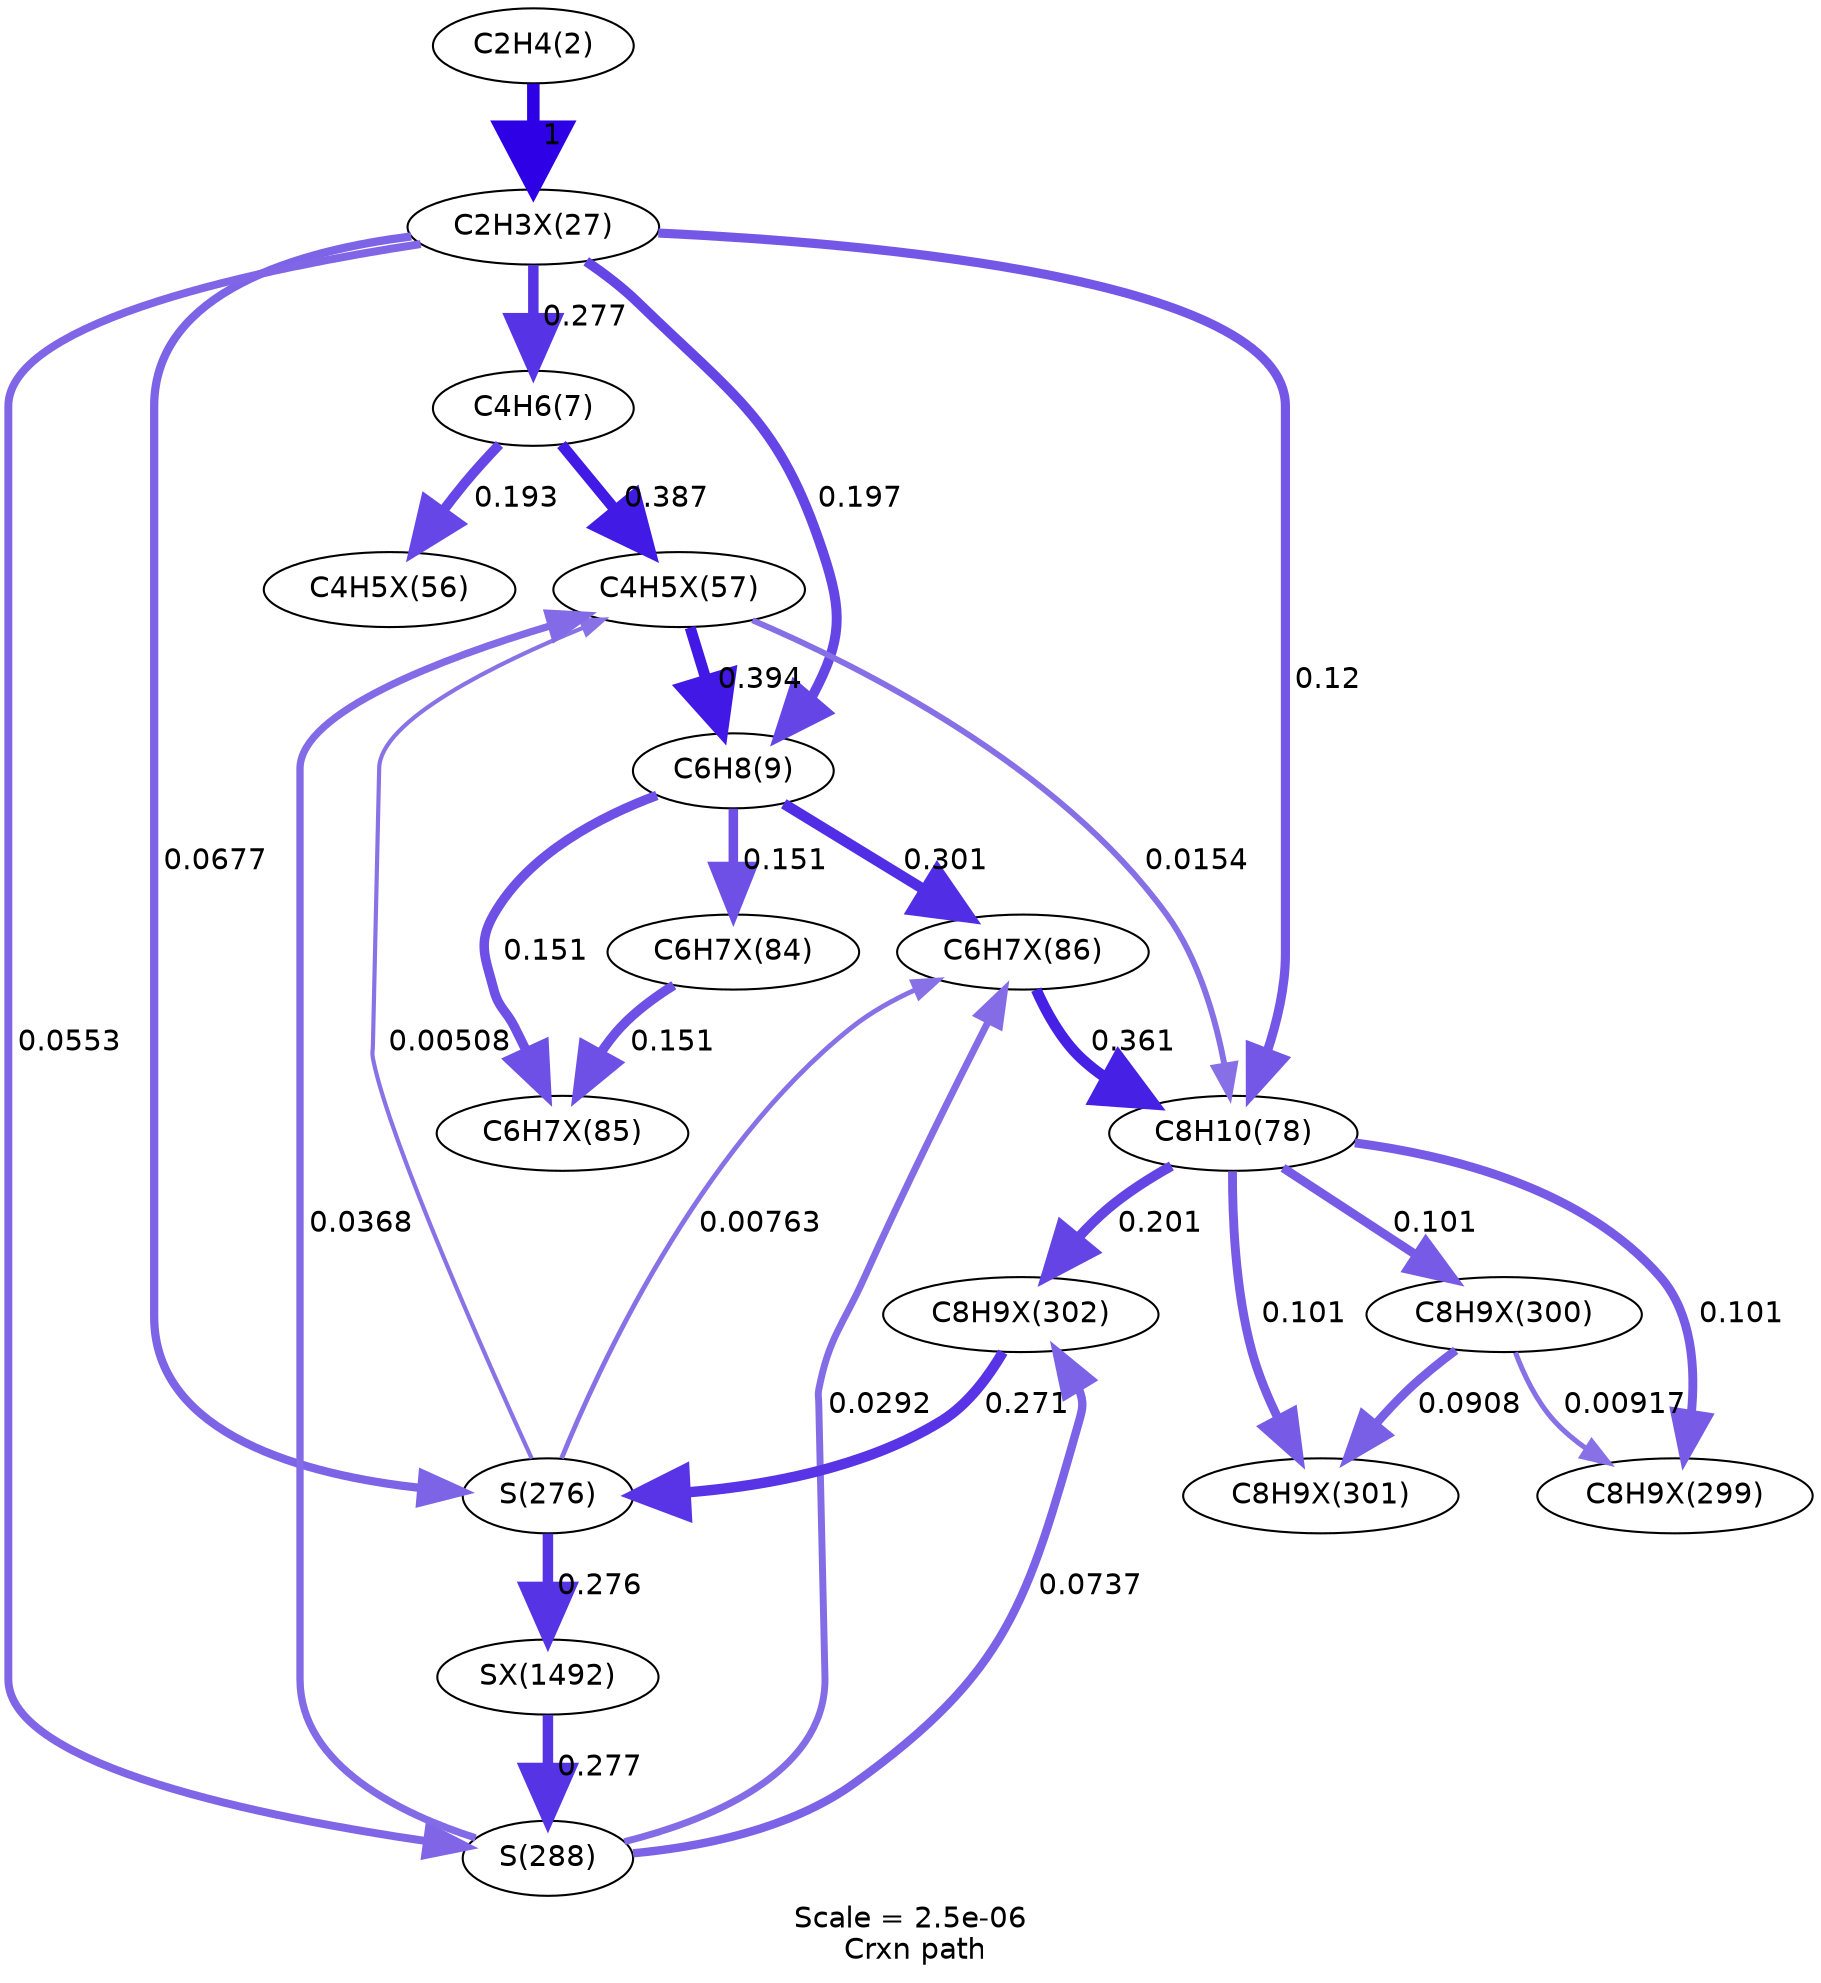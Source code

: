 digraph reaction_paths {
center=1;
s5 -> s54[fontname="Helvetica", style="setlinewidth(6)", arrowsize=3, color="0.7, 1.5, 0.9"
, label=" 1"];
s54 -> s8[fontname="Helvetica", style="setlinewidth(5.03)", arrowsize=2.51, color="0.7, 0.777, 0.9"
, label=" 0.277"];
s54 -> s9[fontname="Helvetica", style="setlinewidth(4.77)", arrowsize=2.39, color="0.7, 0.697, 0.9"
, label=" 0.197"];
s54 -> s11[fontname="Helvetica", style="setlinewidth(4.4)", arrowsize=2.2, color="0.7, 0.62, 0.9"
, label=" 0.12"];
s54 -> s28[fontname="Helvetica", style="setlinewidth(3.97)", arrowsize=1.98, color="0.7, 0.568, 0.9"
, label=" 0.0677"];
s54 -> s30[fontname="Helvetica", style="setlinewidth(3.82)", arrowsize=1.91, color="0.7, 0.555, 0.9"
, label=" 0.0553"];
s8 -> s70[fontname="Helvetica", style="setlinewidth(5.28)", arrowsize=2.64, color="0.7, 0.887, 0.9"
, label=" 0.387"];
s8 -> s69[fontname="Helvetica", style="setlinewidth(4.76)", arrowsize=2.38, color="0.7, 0.693, 0.9"
, label=" 0.193"];
s70 -> s9[fontname="Helvetica", style="setlinewidth(5.3)", arrowsize=2.65, color="0.7, 0.894, 0.9"
, label=" 0.394"];
s70 -> s11[fontname="Helvetica", style="setlinewidth(2.85)", arrowsize=1.43, color="0.7, 0.515, 0.9"
, label=" 0.0154"];
s28 -> s70[fontname="Helvetica", style="setlinewidth(2.01)", arrowsize=1.01, color="0.7, 0.505, 0.9"
, label=" 0.00508"];
s30 -> s70[fontname="Helvetica", style="setlinewidth(3.51)", arrowsize=1.75, color="0.7, 0.537, 0.9"
, label=" 0.0368"];
s9 -> s78[fontname="Helvetica", style="setlinewidth(5.09)", arrowsize=2.55, color="0.7, 0.801, 0.9"
, label=" 0.301"];
s9 -> s77[fontname="Helvetica", style="setlinewidth(4.57)", arrowsize=2.29, color="0.7, 0.651, 0.9"
, label=" 0.151"];
s9 -> s76[fontname="Helvetica", style="setlinewidth(4.57)", arrowsize=2.29, color="0.7, 0.651, 0.9"
, label=" 0.151"];
s78 -> s11[fontname="Helvetica", style="setlinewidth(5.23)", arrowsize=2.62, color="0.7, 0.861, 0.9"
, label=" 0.361"];
s28 -> s78[fontname="Helvetica", style="setlinewidth(2.32)", arrowsize=1.16, color="0.7, 0.508, 0.9"
, label=" 0.00763"];
s30 -> s78[fontname="Helvetica", style="setlinewidth(3.33)", arrowsize=1.67, color="0.7, 0.529, 0.9"
, label=" 0.0292"];
s11 -> s99[fontname="Helvetica", style="setlinewidth(4.79)", arrowsize=2.39, color="0.7, 0.701, 0.9"
, label=" 0.201"];
s11 -> s98[fontname="Helvetica", style="setlinewidth(4.27)", arrowsize=2.13, color="0.7, 0.601, 0.9"
, label=" 0.101"];
s11 -> s97[fontname="Helvetica", style="setlinewidth(4.27)", arrowsize=2.13, color="0.7, 0.601, 0.9"
, label=" 0.101"];
s11 -> s96[fontname="Helvetica", style="setlinewidth(4.27)", arrowsize=2.13, color="0.7, 0.601, 0.9"
, label=" 0.101"];
s76 -> s77[fontname="Helvetica", style="setlinewidth(4.57)", arrowsize=2.29, color="0.7, 0.651, 0.9"
, label=" 0.151"];
s99 -> s28[fontname="Helvetica", style="setlinewidth(5.01)", arrowsize=2.51, color="0.7, 0.771, 0.9"
, label=" 0.271"];
s30 -> s99[fontname="Helvetica", style="setlinewidth(4.03)", arrowsize=2.02, color="0.7, 0.574, 0.9"
, label=" 0.0737"];
s28 -> s138[fontname="Helvetica", style="setlinewidth(5.03)", arrowsize=2.51, color="0.7, 0.776, 0.9"
, label=" 0.276"];
s97 -> s98[fontname="Helvetica", style="setlinewidth(4.19)", arrowsize=2.09, color="0.7, 0.591, 0.9"
, label=" 0.0908"];
s97 -> s96[fontname="Helvetica", style="setlinewidth(2.46)", arrowsize=1.23, color="0.7, 0.509, 0.9"
, label=" 0.00917"];
s138 -> s30[fontname="Helvetica", style="setlinewidth(5.03)", arrowsize=2.52, color="0.7, 0.777, 0.9"
, label=" 0.277"];
s5 [ fontname="Helvetica", label="C2H4(2)"];
s8 [ fontname="Helvetica", label="C4H6(7)"];
s9 [ fontname="Helvetica", label="C6H8(9)"];
s11 [ fontname="Helvetica", label="C8H10(78)"];
s28 [ fontname="Helvetica", label="S(276)"];
s30 [ fontname="Helvetica", label="S(288)"];
s54 [ fontname="Helvetica", label="C2H3X(27)"];
s69 [ fontname="Helvetica", label="C4H5X(56)"];
s70 [ fontname="Helvetica", label="C4H5X(57)"];
s76 [ fontname="Helvetica", label="C6H7X(84)"];
s77 [ fontname="Helvetica", label="C6H7X(85)"];
s78 [ fontname="Helvetica", label="C6H7X(86)"];
s96 [ fontname="Helvetica", label="C8H9X(299)"];
s97 [ fontname="Helvetica", label="C8H9X(300)"];
s98 [ fontname="Helvetica", label="C8H9X(301)"];
s99 [ fontname="Helvetica", label="C8H9X(302)"];
s138 [ fontname="Helvetica", label="SX(1492)"];
 label = "Scale = 2.5e-06\l Crxn path";
 fontname = "Helvetica";
}
